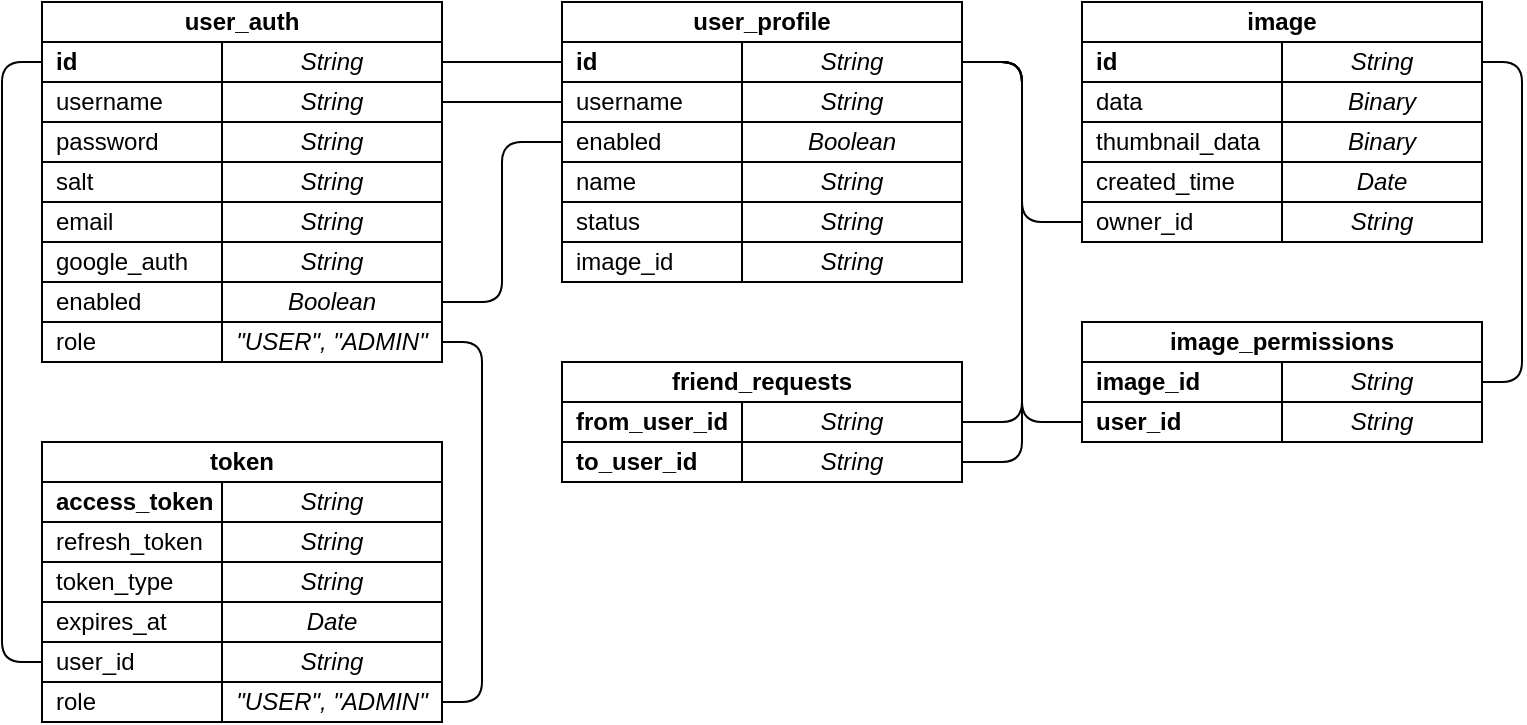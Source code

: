 <mxfile version="20.5.1" type="device"><diagram id="skyB6q6BRRAA29wVL2xn" name="Страница 1"><mxGraphModel dx="582" dy="338" grid="1" gridSize="10" guides="1" tooltips="1" connect="1" arrows="1" fold="1" page="1" pageScale="1" pageWidth="827" pageHeight="1169" math="0" shadow="0"><root><mxCell id="0"/><mxCell id="1" parent="0"/><mxCell id="R0LKcXxf1loNDlZdEOaP-101" style="edgeStyle=orthogonalEdgeStyle;rounded=1;orthogonalLoop=1;jettySize=auto;html=1;exitX=0;exitY=0.5;exitDx=0;exitDy=0;entryX=0;entryY=0.5;entryDx=0;entryDy=0;endArrow=none;endFill=0;" parent="1" source="o3dYbopEb7aljcyI0qQh-1" target="R0LKcXxf1loNDlZdEOaP-94" edge="1"><mxGeometry relative="1" as="geometry"/></mxCell><mxCell id="o3dYbopEb7aljcyI0qQh-1" value="&lt;b&gt;id&lt;/b&gt;" style="rounded=0;whiteSpace=wrap;html=1;align=left;spacingLeft=5;" parent="1" vertex="1"><mxGeometry x="200" y="220" width="90" height="20" as="geometry"/></mxCell><mxCell id="R0LKcXxf1loNDlZdEOaP-77" style="edgeStyle=orthogonalEdgeStyle;rounded=1;orthogonalLoop=1;jettySize=auto;html=1;exitX=1;exitY=0.5;exitDx=0;exitDy=0;entryX=0;entryY=0.5;entryDx=0;entryDy=0;endArrow=none;endFill=0;" parent="1" source="R0LKcXxf1loNDlZdEOaP-4" target="R0LKcXxf1loNDlZdEOaP-17" edge="1"><mxGeometry relative="1" as="geometry"/></mxCell><mxCell id="R0LKcXxf1loNDlZdEOaP-4" value="String" style="rounded=0;whiteSpace=wrap;html=1;spacingLeft=0;fontStyle=2" parent="1" vertex="1"><mxGeometry x="290" y="220" width="110" height="20" as="geometry"/></mxCell><mxCell id="R0LKcXxf1loNDlZdEOaP-5" value="username" style="rounded=0;whiteSpace=wrap;html=1;align=left;spacingLeft=5;" parent="1" vertex="1"><mxGeometry x="200" y="240" width="90" height="20" as="geometry"/></mxCell><mxCell id="R0LKcXxf1loNDlZdEOaP-78" style="edgeStyle=orthogonalEdgeStyle;rounded=1;orthogonalLoop=1;jettySize=auto;html=1;exitX=1;exitY=0.5;exitDx=0;exitDy=0;entryX=0;entryY=0.5;entryDx=0;entryDy=0;endArrow=none;endFill=0;" parent="1" source="R0LKcXxf1loNDlZdEOaP-6" target="R0LKcXxf1loNDlZdEOaP-19" edge="1"><mxGeometry relative="1" as="geometry"/></mxCell><mxCell id="R0LKcXxf1loNDlZdEOaP-6" value="String" style="rounded=0;whiteSpace=wrap;html=1;spacingLeft=0;fontStyle=2" parent="1" vertex="1"><mxGeometry x="290" y="240" width="110" height="20" as="geometry"/></mxCell><mxCell id="R0LKcXxf1loNDlZdEOaP-7" value="password" style="rounded=0;whiteSpace=wrap;html=1;align=left;spacingLeft=5;" parent="1" vertex="1"><mxGeometry x="200" y="260" width="90" height="20" as="geometry"/></mxCell><mxCell id="R0LKcXxf1loNDlZdEOaP-8" value="String" style="rounded=0;whiteSpace=wrap;html=1;spacingLeft=0;fontStyle=2" parent="1" vertex="1"><mxGeometry x="290" y="260" width="110" height="20" as="geometry"/></mxCell><mxCell id="R0LKcXxf1loNDlZdEOaP-9" value="salt" style="rounded=0;whiteSpace=wrap;html=1;align=left;spacingLeft=5;" parent="1" vertex="1"><mxGeometry x="200" y="280" width="90" height="20" as="geometry"/></mxCell><mxCell id="R0LKcXxf1loNDlZdEOaP-10" value="String" style="rounded=0;whiteSpace=wrap;html=1;spacingLeft=0;fontStyle=2" parent="1" vertex="1"><mxGeometry x="290" y="280" width="110" height="20" as="geometry"/></mxCell><mxCell id="R0LKcXxf1loNDlZdEOaP-11" value="email" style="rounded=0;whiteSpace=wrap;html=1;align=left;spacingLeft=5;" parent="1" vertex="1"><mxGeometry x="200" y="300" width="90" height="20" as="geometry"/></mxCell><mxCell id="R0LKcXxf1loNDlZdEOaP-12" value="String" style="rounded=0;whiteSpace=wrap;html=1;spacingLeft=0;fontStyle=2" parent="1" vertex="1"><mxGeometry x="290" y="300" width="110" height="20" as="geometry"/></mxCell><mxCell id="R0LKcXxf1loNDlZdEOaP-13" value="enabled" style="rounded=0;whiteSpace=wrap;html=1;align=left;spacingLeft=5;" parent="1" vertex="1"><mxGeometry x="200" y="340" width="90" height="20" as="geometry"/></mxCell><mxCell id="R0LKcXxf1loNDlZdEOaP-79" style="edgeStyle=orthogonalEdgeStyle;rounded=1;orthogonalLoop=1;jettySize=auto;html=1;exitX=1;exitY=0.5;exitDx=0;exitDy=0;entryX=0;entryY=0.5;entryDx=0;entryDy=0;endArrow=none;endFill=0;" parent="1" source="R0LKcXxf1loNDlZdEOaP-14" target="R0LKcXxf1loNDlZdEOaP-21" edge="1"><mxGeometry relative="1" as="geometry"/></mxCell><mxCell id="R0LKcXxf1loNDlZdEOaP-14" value="Boolean" style="rounded=0;whiteSpace=wrap;html=1;spacingLeft=0;fontStyle=2" parent="1" vertex="1"><mxGeometry x="290" y="340" width="110" height="20" as="geometry"/></mxCell><mxCell id="R0LKcXxf1loNDlZdEOaP-15" value="role" style="rounded=0;whiteSpace=wrap;html=1;align=left;spacingLeft=5;" parent="1" vertex="1"><mxGeometry x="200" y="360" width="90" height="20" as="geometry"/></mxCell><mxCell id="R0LKcXxf1loNDlZdEOaP-102" style="edgeStyle=orthogonalEdgeStyle;rounded=1;orthogonalLoop=1;jettySize=auto;html=1;exitX=1;exitY=0.5;exitDx=0;exitDy=0;entryX=1;entryY=0.5;entryDx=0;entryDy=0;endArrow=none;endFill=0;" parent="1" source="R0LKcXxf1loNDlZdEOaP-16" target="R0LKcXxf1loNDlZdEOaP-99" edge="1"><mxGeometry relative="1" as="geometry"><Array as="points"><mxPoint x="420" y="370"/><mxPoint x="420" y="550"/></Array></mxGeometry></mxCell><mxCell id="R0LKcXxf1loNDlZdEOaP-16" value="&quot;USER&quot;, &quot;ADMIN&quot;" style="rounded=0;whiteSpace=wrap;html=1;spacingLeft=0;fontStyle=2" parent="1" vertex="1"><mxGeometry x="290" y="360" width="110" height="20" as="geometry"/></mxCell><mxCell id="R0LKcXxf1loNDlZdEOaP-17" value="&lt;b&gt;id&lt;/b&gt;" style="rounded=0;whiteSpace=wrap;html=1;align=left;spacingLeft=5;" parent="1" vertex="1"><mxGeometry x="460" y="220" width="90" height="20" as="geometry"/></mxCell><mxCell id="R0LKcXxf1loNDlZdEOaP-83" style="edgeStyle=orthogonalEdgeStyle;rounded=1;orthogonalLoop=1;jettySize=auto;html=1;exitX=1;exitY=0.5;exitDx=0;exitDy=0;entryX=0;entryY=0.5;entryDx=0;entryDy=0;endArrow=none;endFill=0;" parent="1" source="R0LKcXxf1loNDlZdEOaP-18" target="R0LKcXxf1loNDlZdEOaP-70" edge="1"><mxGeometry relative="1" as="geometry"><Array as="points"><mxPoint x="690" y="230"/><mxPoint x="690" y="410"/></Array></mxGeometry></mxCell><mxCell id="R0LKcXxf1loNDlZdEOaP-84" style="edgeStyle=orthogonalEdgeStyle;rounded=1;orthogonalLoop=1;jettySize=auto;html=1;exitX=1;exitY=0.5;exitDx=0;exitDy=0;entryX=1;entryY=0.5;entryDx=0;entryDy=0;endArrow=none;endFill=0;" parent="1" source="R0LKcXxf1loNDlZdEOaP-18" target="R0LKcXxf1loNDlZdEOaP-34" edge="1"><mxGeometry relative="1" as="geometry"><Array as="points"><mxPoint x="690" y="230"/><mxPoint x="690" y="410"/></Array></mxGeometry></mxCell><mxCell id="R0LKcXxf1loNDlZdEOaP-85" style="edgeStyle=orthogonalEdgeStyle;rounded=1;orthogonalLoop=1;jettySize=auto;html=1;exitX=1;exitY=0.5;exitDx=0;exitDy=0;entryX=1;entryY=0.5;entryDx=0;entryDy=0;endArrow=none;endFill=0;" parent="1" source="R0LKcXxf1loNDlZdEOaP-18" target="R0LKcXxf1loNDlZdEOaP-47" edge="1"><mxGeometry relative="1" as="geometry"><Array as="points"><mxPoint x="690" y="230"/><mxPoint x="690" y="430"/></Array></mxGeometry></mxCell><mxCell id="R0LKcXxf1loNDlZdEOaP-18" value="String" style="rounded=0;whiteSpace=wrap;html=1;spacingLeft=0;fontStyle=2" parent="1" vertex="1"><mxGeometry x="550" y="220" width="110" height="20" as="geometry"/></mxCell><mxCell id="R0LKcXxf1loNDlZdEOaP-19" value="username" style="rounded=0;whiteSpace=wrap;html=1;align=left;spacingLeft=5;" parent="1" vertex="1"><mxGeometry x="460" y="240" width="90" height="20" as="geometry"/></mxCell><mxCell id="R0LKcXxf1loNDlZdEOaP-20" value="String" style="rounded=0;whiteSpace=wrap;html=1;spacingLeft=0;fontStyle=2" parent="1" vertex="1"><mxGeometry x="550" y="240" width="110" height="20" as="geometry"/></mxCell><mxCell id="R0LKcXxf1loNDlZdEOaP-21" value="enabled&lt;span style=&quot;white-space: pre;&quot;&gt;&#9;&lt;/span&gt;&lt;span style=&quot;white-space: pre;&quot;&gt;&#9;&lt;/span&gt;" style="rounded=0;whiteSpace=wrap;html=1;align=left;spacingLeft=5;" parent="1" vertex="1"><mxGeometry x="460" y="260" width="90" height="20" as="geometry"/></mxCell><mxCell id="R0LKcXxf1loNDlZdEOaP-22" value="Boolean" style="rounded=0;whiteSpace=wrap;html=1;spacingLeft=0;fontStyle=2" parent="1" vertex="1"><mxGeometry x="550" y="260" width="110" height="20" as="geometry"/></mxCell><mxCell id="R0LKcXxf1loNDlZdEOaP-23" value="name" style="rounded=0;whiteSpace=wrap;html=1;align=left;spacingLeft=5;" parent="1" vertex="1"><mxGeometry x="460" y="280" width="90" height="20" as="geometry"/></mxCell><mxCell id="R0LKcXxf1loNDlZdEOaP-24" value="String" style="rounded=0;whiteSpace=wrap;html=1;spacingLeft=0;fontStyle=2" parent="1" vertex="1"><mxGeometry x="550" y="280" width="110" height="20" as="geometry"/></mxCell><mxCell id="R0LKcXxf1loNDlZdEOaP-25" value="status" style="rounded=0;whiteSpace=wrap;html=1;align=left;spacingLeft=5;" parent="1" vertex="1"><mxGeometry x="460" y="300" width="90" height="20" as="geometry"/></mxCell><mxCell id="R0LKcXxf1loNDlZdEOaP-26" value="String" style="rounded=0;whiteSpace=wrap;html=1;spacingLeft=0;fontStyle=2" parent="1" vertex="1"><mxGeometry x="550" y="300" width="110" height="20" as="geometry"/></mxCell><mxCell id="R0LKcXxf1loNDlZdEOaP-27" value="image_id" style="rounded=0;whiteSpace=wrap;html=1;align=left;spacingLeft=5;" parent="1" vertex="1"><mxGeometry x="460" y="320" width="90" height="20" as="geometry"/></mxCell><mxCell id="R0LKcXxf1loNDlZdEOaP-28" value="String" style="rounded=0;whiteSpace=wrap;html=1;spacingLeft=0;fontStyle=2" parent="1" vertex="1"><mxGeometry x="550" y="320" width="110" height="20" as="geometry"/></mxCell><mxCell id="R0LKcXxf1loNDlZdEOaP-31" value="user_auth" style="rounded=0;whiteSpace=wrap;html=1;fontStyle=1" parent="1" vertex="1"><mxGeometry x="200" y="200" width="200" height="20" as="geometry"/></mxCell><mxCell id="R0LKcXxf1loNDlZdEOaP-32" value="user_profile" style="rounded=0;whiteSpace=wrap;html=1;fontStyle=1" parent="1" vertex="1"><mxGeometry x="460" y="200" width="200" height="20" as="geometry"/></mxCell><mxCell id="R0LKcXxf1loNDlZdEOaP-33" value="&lt;b&gt;from_user_id&lt;/b&gt;" style="rounded=0;whiteSpace=wrap;html=1;align=left;spacingLeft=5;" parent="1" vertex="1"><mxGeometry x="460" y="400" width="90" height="20" as="geometry"/></mxCell><mxCell id="R0LKcXxf1loNDlZdEOaP-34" value="String" style="rounded=0;whiteSpace=wrap;html=1;spacingLeft=0;fontStyle=2" parent="1" vertex="1"><mxGeometry x="550" y="400" width="110" height="20" as="geometry"/></mxCell><mxCell id="R0LKcXxf1loNDlZdEOaP-45" value="friend_requests" style="rounded=0;whiteSpace=wrap;html=1;fontStyle=1" parent="1" vertex="1"><mxGeometry x="460" y="380" width="200" height="20" as="geometry"/></mxCell><mxCell id="R0LKcXxf1loNDlZdEOaP-46" value="&lt;b&gt;to_user_id&lt;/b&gt;" style="rounded=0;whiteSpace=wrap;html=1;align=left;spacingLeft=5;" parent="1" vertex="1"><mxGeometry x="460" y="420" width="90" height="20" as="geometry"/></mxCell><mxCell id="R0LKcXxf1loNDlZdEOaP-47" value="String" style="rounded=0;whiteSpace=wrap;html=1;spacingLeft=0;fontStyle=2" parent="1" vertex="1"><mxGeometry x="550" y="420" width="110" height="20" as="geometry"/></mxCell><mxCell id="R0LKcXxf1loNDlZdEOaP-80" style="edgeStyle=orthogonalEdgeStyle;rounded=1;orthogonalLoop=1;jettySize=auto;html=1;exitX=1;exitY=0.5;exitDx=0;exitDy=0;entryX=1;entryY=0.5;entryDx=0;entryDy=0;endArrow=none;endFill=0;" parent="1" source="R0LKcXxf1loNDlZdEOaP-49" target="R0LKcXxf1loNDlZdEOaP-62" edge="1"><mxGeometry relative="1" as="geometry"><Array as="points"><mxPoint x="940" y="230"/><mxPoint x="940" y="390"/></Array></mxGeometry></mxCell><mxCell id="R0LKcXxf1loNDlZdEOaP-48" value="&lt;b&gt;id&lt;/b&gt;" style="rounded=0;whiteSpace=wrap;html=1;align=left;spacingLeft=5;" parent="1" vertex="1"><mxGeometry x="720" y="220" width="100" height="20" as="geometry"/></mxCell><mxCell id="R0LKcXxf1loNDlZdEOaP-49" value="String" style="rounded=0;whiteSpace=wrap;html=1;spacingLeft=0;fontStyle=2" parent="1" vertex="1"><mxGeometry x="820" y="220" width="100" height="20" as="geometry"/></mxCell><mxCell id="R0LKcXxf1loNDlZdEOaP-50" value="data" style="rounded=0;whiteSpace=wrap;html=1;align=left;spacingLeft=5;" parent="1" vertex="1"><mxGeometry x="720" y="240" width="100" height="20" as="geometry"/></mxCell><mxCell id="R0LKcXxf1loNDlZdEOaP-51" value="Binary" style="rounded=0;whiteSpace=wrap;html=1;spacingLeft=0;fontStyle=2" parent="1" vertex="1"><mxGeometry x="820" y="240" width="100" height="20" as="geometry"/></mxCell><mxCell id="R0LKcXxf1loNDlZdEOaP-52" value="created_time" style="rounded=0;whiteSpace=wrap;html=1;align=left;spacingLeft=5;" parent="1" vertex="1"><mxGeometry x="720" y="280" width="100" height="20" as="geometry"/></mxCell><mxCell id="R0LKcXxf1loNDlZdEOaP-53" value="Date" style="rounded=0;whiteSpace=wrap;html=1;spacingLeft=0;fontStyle=2" parent="1" vertex="1"><mxGeometry x="820" y="280" width="100" height="20" as="geometry"/></mxCell><mxCell id="R0LKcXxf1loNDlZdEOaP-54" value="owner_id" style="rounded=0;whiteSpace=wrap;html=1;align=left;spacingLeft=5;" parent="1" vertex="1"><mxGeometry x="720" y="300" width="100" height="20" as="geometry"/></mxCell><mxCell id="R0LKcXxf1loNDlZdEOaP-55" value="String" style="rounded=0;whiteSpace=wrap;html=1;spacingLeft=0;fontStyle=2" parent="1" vertex="1"><mxGeometry x="820" y="300" width="100" height="20" as="geometry"/></mxCell><mxCell id="R0LKcXxf1loNDlZdEOaP-60" value="image" style="rounded=0;whiteSpace=wrap;html=1;fontStyle=1" parent="1" vertex="1"><mxGeometry x="720" y="200" width="200" height="20" as="geometry"/></mxCell><mxCell id="R0LKcXxf1loNDlZdEOaP-61" value="&lt;b&gt;image_id&lt;/b&gt;" style="rounded=0;whiteSpace=wrap;html=1;align=left;spacingLeft=5;" parent="1" vertex="1"><mxGeometry x="720" y="380" width="100" height="20" as="geometry"/></mxCell><mxCell id="R0LKcXxf1loNDlZdEOaP-62" value="String" style="rounded=0;whiteSpace=wrap;html=1;spacingLeft=0;fontStyle=2" parent="1" vertex="1"><mxGeometry x="820" y="380" width="100" height="20" as="geometry"/></mxCell><mxCell id="R0LKcXxf1loNDlZdEOaP-69" value="image_permissions" style="rounded=0;whiteSpace=wrap;html=1;fontStyle=1" parent="1" vertex="1"><mxGeometry x="720" y="360" width="200" height="20" as="geometry"/></mxCell><mxCell id="R0LKcXxf1loNDlZdEOaP-70" value="&lt;b&gt;user_id&lt;/b&gt;" style="rounded=0;whiteSpace=wrap;html=1;align=left;spacingLeft=5;" parent="1" vertex="1"><mxGeometry x="720" y="400" width="100" height="20" as="geometry"/></mxCell><mxCell id="R0LKcXxf1loNDlZdEOaP-71" value="String" style="rounded=0;whiteSpace=wrap;html=1;spacingLeft=0;fontStyle=2" parent="1" vertex="1"><mxGeometry x="820" y="400" width="100" height="20" as="geometry"/></mxCell><mxCell id="R0LKcXxf1loNDlZdEOaP-86" value="&lt;b&gt;access_token&lt;/b&gt;" style="rounded=0;whiteSpace=wrap;html=1;align=left;spacingLeft=5;" parent="1" vertex="1"><mxGeometry x="200" y="440" width="90" height="20" as="geometry"/></mxCell><mxCell id="R0LKcXxf1loNDlZdEOaP-87" value="String" style="rounded=0;whiteSpace=wrap;html=1;spacingLeft=0;fontStyle=2" parent="1" vertex="1"><mxGeometry x="290" y="440" width="110" height="20" as="geometry"/></mxCell><mxCell id="R0LKcXxf1loNDlZdEOaP-88" value="refresh_token" style="rounded=0;whiteSpace=wrap;html=1;align=left;spacingLeft=5;" parent="1" vertex="1"><mxGeometry x="200" y="460" width="90" height="20" as="geometry"/></mxCell><mxCell id="R0LKcXxf1loNDlZdEOaP-89" value="String" style="rounded=0;whiteSpace=wrap;html=1;spacingLeft=0;fontStyle=2" parent="1" vertex="1"><mxGeometry x="290" y="460" width="110" height="20" as="geometry"/></mxCell><mxCell id="R0LKcXxf1loNDlZdEOaP-90" value="token_type" style="rounded=0;whiteSpace=wrap;html=1;align=left;spacingLeft=5;" parent="1" vertex="1"><mxGeometry x="200" y="480" width="90" height="20" as="geometry"/></mxCell><mxCell id="R0LKcXxf1loNDlZdEOaP-91" value="String" style="rounded=0;whiteSpace=wrap;html=1;spacingLeft=0;fontStyle=2" parent="1" vertex="1"><mxGeometry x="290" y="480" width="110" height="20" as="geometry"/></mxCell><mxCell id="R0LKcXxf1loNDlZdEOaP-92" value="expires_at" style="rounded=0;whiteSpace=wrap;html=1;align=left;spacingLeft=5;" parent="1" vertex="1"><mxGeometry x="200" y="500" width="90" height="20" as="geometry"/></mxCell><mxCell id="R0LKcXxf1loNDlZdEOaP-93" value="Date" style="rounded=0;whiteSpace=wrap;html=1;spacingLeft=0;fontStyle=2" parent="1" vertex="1"><mxGeometry x="290" y="500" width="110" height="20" as="geometry"/></mxCell><mxCell id="R0LKcXxf1loNDlZdEOaP-94" value="user_id" style="rounded=0;whiteSpace=wrap;html=1;align=left;spacingLeft=5;" parent="1" vertex="1"><mxGeometry x="200" y="520" width="90" height="20" as="geometry"/></mxCell><mxCell id="R0LKcXxf1loNDlZdEOaP-95" value="String" style="rounded=0;whiteSpace=wrap;html=1;spacingLeft=0;fontStyle=2" parent="1" vertex="1"><mxGeometry x="290" y="520" width="110" height="20" as="geometry"/></mxCell><mxCell id="R0LKcXxf1loNDlZdEOaP-98" value="role" style="rounded=0;whiteSpace=wrap;html=1;align=left;spacingLeft=5;" parent="1" vertex="1"><mxGeometry x="200" y="540" width="90" height="20" as="geometry"/></mxCell><mxCell id="R0LKcXxf1loNDlZdEOaP-99" value="&quot;USER&quot;, &quot;ADMIN&quot;" style="rounded=0;whiteSpace=wrap;html=1;spacingLeft=0;fontStyle=2" parent="1" vertex="1"><mxGeometry x="290" y="540" width="110" height="20" as="geometry"/></mxCell><mxCell id="R0LKcXxf1loNDlZdEOaP-100" value="token" style="rounded=0;whiteSpace=wrap;html=1;fontStyle=1" parent="1" vertex="1"><mxGeometry x="200" y="420" width="200" height="20" as="geometry"/></mxCell><mxCell id="_CY-QC2Wd3_7gfvw9YXV-1" value="google_auth" style="rounded=0;whiteSpace=wrap;html=1;align=left;spacingLeft=5;" parent="1" vertex="1"><mxGeometry x="200" y="320" width="90" height="20" as="geometry"/></mxCell><mxCell id="_CY-QC2Wd3_7gfvw9YXV-2" value="String" style="rounded=0;whiteSpace=wrap;html=1;spacingLeft=0;fontStyle=2" parent="1" vertex="1"><mxGeometry x="290" y="320" width="110" height="20" as="geometry"/></mxCell><mxCell id="LvnQudSFnJyzhxFMzb4G-2" style="edgeStyle=orthogonalEdgeStyle;rounded=1;orthogonalLoop=1;jettySize=auto;html=1;exitX=1;exitY=0.5;exitDx=0;exitDy=0;entryX=0;entryY=0.5;entryDx=0;entryDy=0;endArrow=none;endFill=0;" parent="1" source="R0LKcXxf1loNDlZdEOaP-18" target="R0LKcXxf1loNDlZdEOaP-54" edge="1"><mxGeometry relative="1" as="geometry"><Array as="points"><mxPoint x="690" y="230"/><mxPoint x="690" y="310"/></Array><mxPoint x="700" y="290" as="sourcePoint"/><mxPoint x="700" y="430" as="targetPoint"/></mxGeometry></mxCell><mxCell id="pJT5ypggMm9KDsdhM-H7-1" value="thumbnail_data" style="rounded=0;whiteSpace=wrap;html=1;align=left;spacingLeft=5;" vertex="1" parent="1"><mxGeometry x="720" y="260" width="100" height="20" as="geometry"/></mxCell><mxCell id="pJT5ypggMm9KDsdhM-H7-2" value="Binary" style="rounded=0;whiteSpace=wrap;html=1;spacingLeft=0;fontStyle=2" vertex="1" parent="1"><mxGeometry x="820" y="260" width="100" height="20" as="geometry"/></mxCell></root></mxGraphModel></diagram></mxfile>